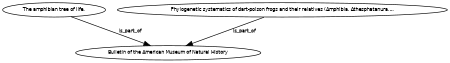 digraph G {
size="3,3";
node [fontsize=7, fontname="Helvetica"];
edge [fontsize=7, fontname="Helvetica"];
node0 [label="Bulletin of the American Museum of Natural History", width=0.27433100247,height=0.27433100247];
node1 [label="The amphibian tree of life.", width=0.27433100247,height=0.27433100247];
node2 [label="Phylogenetic systematics of dart-poison frogs and their relatives (Amphibia, Athesphatanura,...", width=0.27433100247,height=0.27433100247];
node1 -> node0 [label="is_part_of"];
node2 -> node0 [label="is_part_of"];
}

